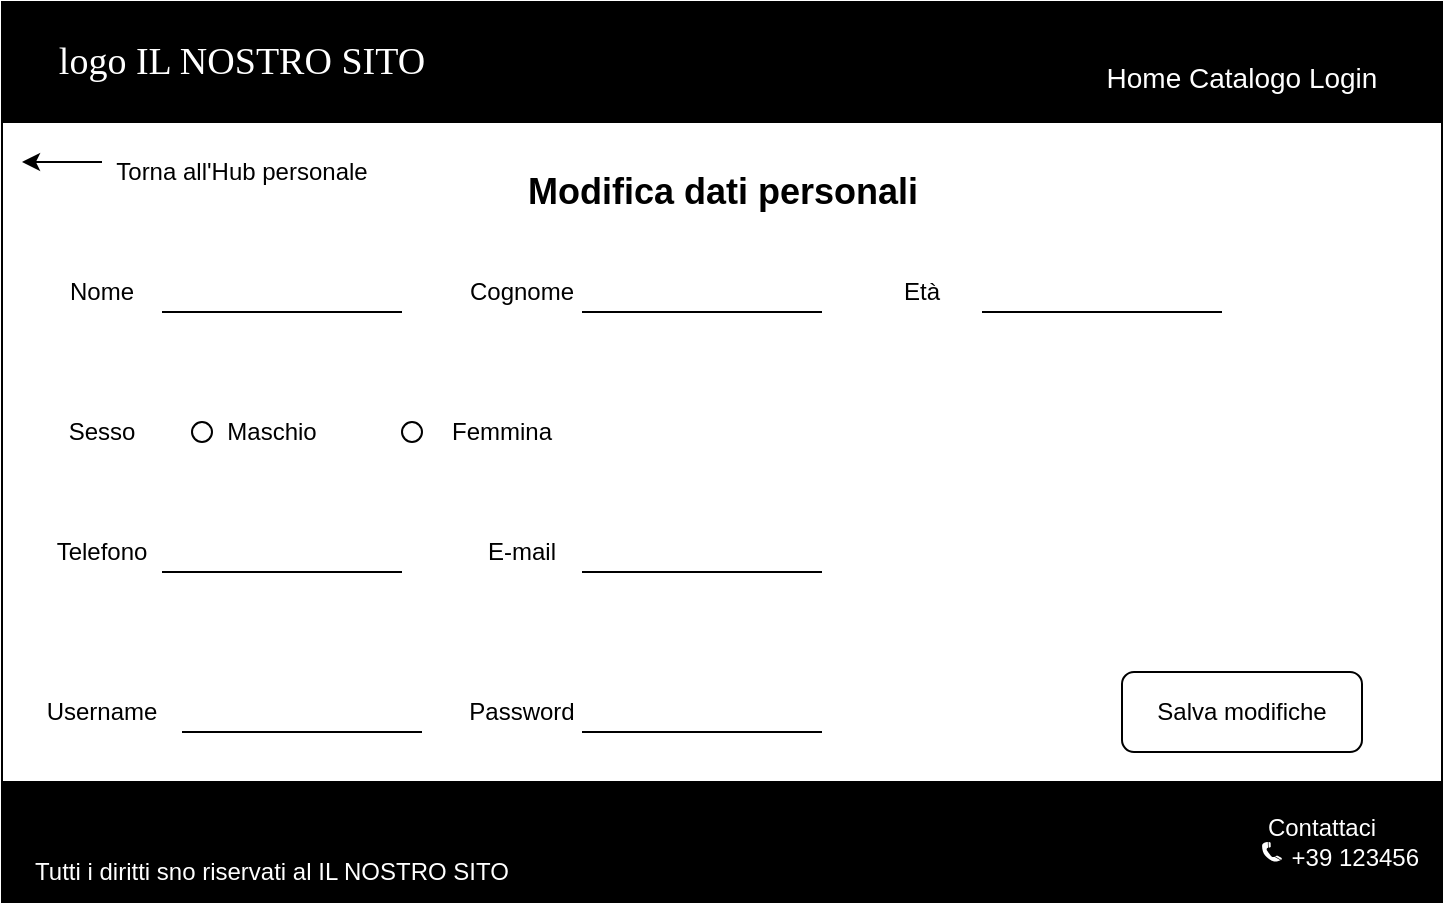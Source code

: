 <mxfile version="21.2.2" type="onedrive">
  <diagram name="Pagina-1" id="TAvxNAAaHESP2EHe-ybB">
    <mxGraphModel grid="1" page="1" gridSize="10" guides="1" tooltips="1" connect="1" arrows="1" fold="1" pageScale="1" pageWidth="827" pageHeight="1169" math="0" shadow="0">
      <root>
        <mxCell id="0" />
        <mxCell id="1" parent="0" />
        <mxCell id="kNMSLqSLU5YswSF5H0Vl-1" value="" style="rounded=0;whiteSpace=wrap;html=1;" vertex="1" parent="1">
          <mxGeometry x="40" y="680" width="720" height="450" as="geometry" />
        </mxCell>
        <mxCell id="kNMSLqSLU5YswSF5H0Vl-2" value="" style="rounded=0;whiteSpace=wrap;html=1;fillColor=#000000;" vertex="1" parent="1">
          <mxGeometry x="40" y="680" width="720" height="60" as="geometry" />
        </mxCell>
        <mxCell id="kNMSLqSLU5YswSF5H0Vl-3" value="logo IL NOSTRO SITO" style="text;html=1;strokeColor=none;fillColor=none;align=center;verticalAlign=middle;whiteSpace=wrap;rounded=0;fontColor=#FFFFFF;fontSize=19;fontStyle=0;fontFamily=Verdana;" vertex="1" parent="1">
          <mxGeometry x="50" y="687.5" width="220" height="45" as="geometry" />
        </mxCell>
        <mxCell id="kNMSLqSLU5YswSF5H0Vl-4" value="Home Catalogo Login" style="text;html=1;strokeColor=none;fillColor=none;align=center;verticalAlign=middle;whiteSpace=wrap;rounded=0;fontColor=#FFFFFF;fontSize=14;" vertex="1" parent="1">
          <mxGeometry x="570" y="702.5" width="180" height="30" as="geometry" />
        </mxCell>
        <mxCell id="kNMSLqSLU5YswSF5H0Vl-5" value="&#xa;&#xa;&#xa;" style="rounded=0;whiteSpace=wrap;html=1;fillColor=#000000;" vertex="1" parent="1">
          <mxGeometry x="40" y="1070" width="720" height="60" as="geometry" />
        </mxCell>
        <mxCell id="kNMSLqSLU5YswSF5H0Vl-6" value="Tutti i diritti sno riservati al IL NOSTRO SITO" style="text;html=1;strokeColor=none;fillColor=none;align=center;verticalAlign=middle;whiteSpace=wrap;rounded=0;fontColor=#FFFFFF;" vertex="1" parent="1">
          <mxGeometry x="40" y="1100" width="270" height="30" as="geometry" />
        </mxCell>
        <mxCell id="kNMSLqSLU5YswSF5H0Vl-7" value="Contattaci&lt;br&gt;&amp;nbsp; &amp;nbsp; &amp;nbsp; &amp;nbsp; &amp;nbsp; +39 123456" style="text;html=1;strokeColor=none;fillColor=none;align=center;verticalAlign=middle;whiteSpace=wrap;rounded=0;fontColor=#FFFFFF;" vertex="1" parent="1">
          <mxGeometry x="650" y="1070" width="100" height="60" as="geometry" />
        </mxCell>
        <mxCell id="kNMSLqSLU5YswSF5H0Vl-8" value="" style="shape=mxgraph.signs.tech.telephone_3;html=1;pointerEvents=1;fillColor=#FFFFFF;strokeColor=none;verticalLabelPosition=bottom;verticalAlign=top;align=center;sketch=0;fontColor=#FFFFFF;" vertex="1" parent="1">
          <mxGeometry x="670" y="1100" width="10" height="10" as="geometry" />
        </mxCell>
        <mxCell id="kNMSLqSLU5YswSF5H0Vl-9" style="edgeStyle=orthogonalEdgeStyle;rounded=0;orthogonalLoop=1;jettySize=auto;html=1;exitX=0.5;exitY=1;exitDx=0;exitDy=0;" edge="1" parent="1" source="kNMSLqSLU5YswSF5H0Vl-1" target="kNMSLqSLU5YswSF5H0Vl-1">
          <mxGeometry relative="1" as="geometry" />
        </mxCell>
        <mxCell id="kNMSLqSLU5YswSF5H0Vl-10" value="Modifica dati personali" style="text;html=1;strokeColor=none;fillColor=none;align=center;verticalAlign=middle;whiteSpace=wrap;rounded=0;fontStyle=1;fontSize=18;" vertex="1" parent="1">
          <mxGeometry x="277.5" y="750" width="245" height="50" as="geometry" />
        </mxCell>
        <mxCell id="kNMSLqSLU5YswSF5H0Vl-11" value="" style="line;strokeWidth=1;rotatable=0;dashed=0;labelPosition=right;align=left;verticalAlign=middle;spacingTop=0;spacingLeft=6;points=[];portConstraint=eastwest;" vertex="1" parent="1">
          <mxGeometry x="120" y="830" width="120" height="10" as="geometry" />
        </mxCell>
        <mxCell id="kNMSLqSLU5YswSF5H0Vl-12" value="" style="line;strokeWidth=1;rotatable=0;dashed=0;labelPosition=right;align=left;verticalAlign=middle;spacingTop=0;spacingLeft=6;points=[];portConstraint=eastwest;" vertex="1" parent="1">
          <mxGeometry x="330" y="830" width="120" height="10" as="geometry" />
        </mxCell>
        <mxCell id="kNMSLqSLU5YswSF5H0Vl-13" value="Nome" style="text;html=1;strokeColor=none;fillColor=none;align=center;verticalAlign=middle;whiteSpace=wrap;rounded=0;" vertex="1" parent="1">
          <mxGeometry x="60" y="810" width="60" height="30" as="geometry" />
        </mxCell>
        <mxCell id="kNMSLqSLU5YswSF5H0Vl-14" value="Cognome" style="text;html=1;strokeColor=none;fillColor=none;align=center;verticalAlign=middle;whiteSpace=wrap;rounded=0;" vertex="1" parent="1">
          <mxGeometry x="270" y="810" width="60" height="30" as="geometry" />
        </mxCell>
        <mxCell id="kNMSLqSLU5YswSF5H0Vl-15" value="" style="line;strokeWidth=1;rotatable=0;dashed=0;labelPosition=right;align=left;verticalAlign=middle;spacingTop=0;spacingLeft=6;points=[];portConstraint=eastwest;" vertex="1" parent="1">
          <mxGeometry x="130" y="1040" width="120" height="10" as="geometry" />
        </mxCell>
        <mxCell id="kNMSLqSLU5YswSF5H0Vl-16" value="E-mail" style="text;html=1;strokeColor=none;fillColor=none;align=center;verticalAlign=middle;whiteSpace=wrap;rounded=0;" vertex="1" parent="1">
          <mxGeometry x="270" y="940" width="60" height="30" as="geometry" />
        </mxCell>
        <mxCell id="kNMSLqSLU5YswSF5H0Vl-17" value="" style="line;strokeWidth=1;rotatable=0;dashed=0;labelPosition=right;align=left;verticalAlign=middle;spacingTop=0;spacingLeft=6;points=[];portConstraint=eastwest;" vertex="1" parent="1">
          <mxGeometry x="330" y="1040" width="120" height="10" as="geometry" />
        </mxCell>
        <mxCell id="kNMSLqSLU5YswSF5H0Vl-18" value="Password" style="text;html=1;strokeColor=none;fillColor=none;align=center;verticalAlign=middle;whiteSpace=wrap;rounded=0;" vertex="1" parent="1">
          <mxGeometry x="270" y="1020" width="60" height="30" as="geometry" />
        </mxCell>
        <mxCell id="kNMSLqSLU5YswSF5H0Vl-19" value="Sesso" style="text;html=1;strokeColor=none;fillColor=none;align=center;verticalAlign=middle;whiteSpace=wrap;rounded=0;" vertex="1" parent="1">
          <mxGeometry x="60" y="880" width="60" height="30" as="geometry" />
        </mxCell>
        <mxCell id="kNMSLqSLU5YswSF5H0Vl-20" value="" style="ellipse;whiteSpace=wrap;html=1;aspect=fixed;" vertex="1" parent="1">
          <mxGeometry x="135" y="890" width="10" height="10" as="geometry" />
        </mxCell>
        <mxCell id="kNMSLqSLU5YswSF5H0Vl-21" value="" style="ellipse;whiteSpace=wrap;html=1;aspect=fixed;" vertex="1" parent="1">
          <mxGeometry x="240" y="890" width="10" height="10" as="geometry" />
        </mxCell>
        <mxCell id="kNMSLqSLU5YswSF5H0Vl-22" value="Maschio" style="text;html=1;strokeColor=none;fillColor=none;align=center;verticalAlign=middle;whiteSpace=wrap;rounded=0;" vertex="1" parent="1">
          <mxGeometry x="145" y="880" width="60" height="30" as="geometry" />
        </mxCell>
        <mxCell id="kNMSLqSLU5YswSF5H0Vl-23" value="Femmina" style="text;html=1;strokeColor=none;fillColor=none;align=center;verticalAlign=middle;whiteSpace=wrap;rounded=0;" vertex="1" parent="1">
          <mxGeometry x="260" y="880" width="60" height="30" as="geometry" />
        </mxCell>
        <mxCell id="kNMSLqSLU5YswSF5H0Vl-24" value="Età" style="text;html=1;strokeColor=none;fillColor=none;align=center;verticalAlign=middle;whiteSpace=wrap;rounded=0;" vertex="1" parent="1">
          <mxGeometry x="470" y="810" width="60" height="30" as="geometry" />
        </mxCell>
        <mxCell id="kNMSLqSLU5YswSF5H0Vl-25" value="" style="line;strokeWidth=1;rotatable=0;dashed=0;labelPosition=right;align=left;verticalAlign=middle;spacingTop=0;spacingLeft=6;points=[];portConstraint=eastwest;" vertex="1" parent="1">
          <mxGeometry x="530" y="830" width="120" height="10" as="geometry" />
        </mxCell>
        <mxCell id="kNMSLqSLU5YswSF5H0Vl-26" value="Telefono" style="text;html=1;strokeColor=none;fillColor=none;align=center;verticalAlign=middle;whiteSpace=wrap;rounded=0;" vertex="1" parent="1">
          <mxGeometry x="60" y="940" width="60" height="30" as="geometry" />
        </mxCell>
        <mxCell id="kNMSLqSLU5YswSF5H0Vl-27" value="" style="line;strokeWidth=1;rotatable=0;dashed=0;labelPosition=right;align=left;verticalAlign=middle;spacingTop=0;spacingLeft=6;points=[];portConstraint=eastwest;" vertex="1" parent="1">
          <mxGeometry x="120" y="960" width="120" height="10" as="geometry" />
        </mxCell>
        <mxCell id="kNMSLqSLU5YswSF5H0Vl-28" value="" style="line;strokeWidth=1;rotatable=0;dashed=0;labelPosition=right;align=left;verticalAlign=middle;spacingTop=0;spacingLeft=6;points=[];portConstraint=eastwest;" vertex="1" parent="1">
          <mxGeometry x="330" y="960" width="120" height="10" as="geometry" />
        </mxCell>
        <mxCell id="kNMSLqSLU5YswSF5H0Vl-29" value="Username" style="text;html=1;strokeColor=none;fillColor=none;align=center;verticalAlign=middle;whiteSpace=wrap;rounded=0;" vertex="1" parent="1">
          <mxGeometry x="60" y="1020" width="60" height="30" as="geometry" />
        </mxCell>
        <mxCell id="kNMSLqSLU5YswSF5H0Vl-30" value="Salva modifiche" style="rounded=1;whiteSpace=wrap;html=1;" vertex="1" parent="1">
          <mxGeometry x="600" y="1015" width="120" height="40" as="geometry" />
        </mxCell>
        <mxCell id="hQpGBoYYMhDUP1MbbXJM-1" value="" style="endArrow=classic;html=1;rounded=0;" edge="1" parent="1">
          <mxGeometry width="50" height="50" relative="1" as="geometry">
            <mxPoint x="90" y="760" as="sourcePoint" />
            <mxPoint x="50" y="760" as="targetPoint" />
          </mxGeometry>
        </mxCell>
        <mxCell id="hQpGBoYYMhDUP1MbbXJM-3" value="Torna all&#39;Hub personale" style="text;html=1;strokeColor=none;fillColor=none;align=center;verticalAlign=middle;whiteSpace=wrap;rounded=0;" vertex="1" parent="1">
          <mxGeometry x="95" y="750" width="130" height="30" as="geometry" />
        </mxCell>
      </root>
    </mxGraphModel>
  </diagram>
</mxfile>
